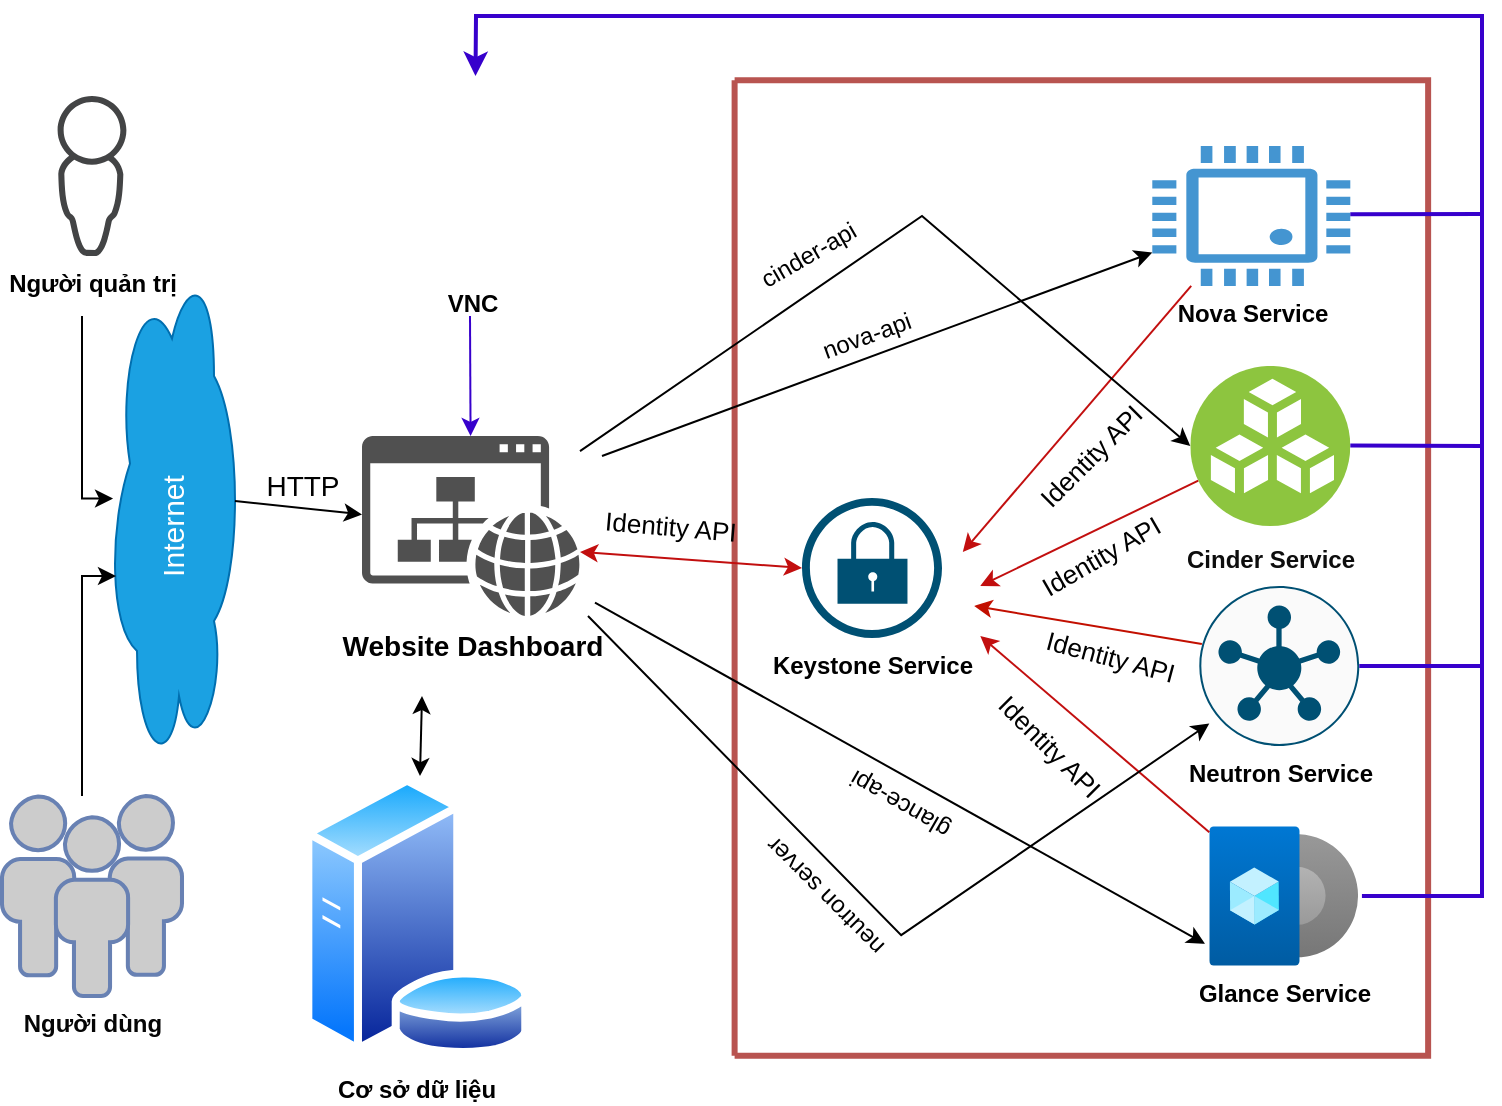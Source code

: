 <mxfile version="22.1.11" type="github">
  <diagram name="Page-1" id="D9cpyFHXWtnx6GXQsUDi">
    <mxGraphModel dx="1209" dy="653" grid="1" gridSize="10" guides="1" tooltips="1" connect="1" arrows="1" fold="1" page="1" pageScale="1" pageWidth="850" pageHeight="1100" math="0" shadow="0">
      <root>
        <mxCell id="0" />
        <mxCell id="1" parent="0" />
        <mxCell id="l-VTWjTcSNMJfbKm88as-1" value="&lt;font style=&quot;font-size: 15px;&quot;&gt;Internet&lt;/font&gt;" style="ellipse;shape=cloud;whiteSpace=wrap;html=1;fillColor=#1ba1e2;fontColor=#ffffff;strokeColor=#006EAF;rotation=-90;" parent="1" vertex="1">
          <mxGeometry x="-10.0" y="500" width="250" height="70" as="geometry" />
        </mxCell>
        <mxCell id="sRyScJLp0bJK4ph1ixYr-7" style="edgeStyle=orthogonalEdgeStyle;rounded=0;orthogonalLoop=1;jettySize=auto;html=1;entryX=0.4;entryY=0.1;entryDx=0;entryDy=0;entryPerimeter=0;" edge="1" parent="1" source="l-VTWjTcSNMJfbKm88as-8" target="l-VTWjTcSNMJfbKm88as-1">
          <mxGeometry relative="1" as="geometry">
            <mxPoint x="40" y="560" as="targetPoint" />
            <Array as="points">
              <mxPoint x="70" y="560" />
            </Array>
          </mxGeometry>
        </mxCell>
        <mxCell id="l-VTWjTcSNMJfbKm88as-8" value="&lt;b&gt;&lt;font color=&quot;#050505&quot;&gt;Người dùng&lt;/font&gt;&lt;/b&gt;" style="fontColor=#0066CC;verticalAlign=top;verticalLabelPosition=bottom;labelPosition=center;align=center;html=1;outlineConnect=0;fillColor=#CCCCCC;strokeColor=#6881B3;gradientColor=none;gradientDirection=north;strokeWidth=2;shape=mxgraph.networks.users;" parent="1" vertex="1">
          <mxGeometry x="30" y="670" width="90" height="100" as="geometry" />
        </mxCell>
        <mxCell id="l-VTWjTcSNMJfbKm88as-9" value="&lt;b&gt;Cơ sở dữ liệu&lt;/b&gt;" style="image;aspect=fixed;perimeter=ellipsePerimeter;html=1;align=center;shadow=0;dashed=0;spacingTop=3;image=img/lib/active_directory/database_server.svg;" parent="1" vertex="1">
          <mxGeometry x="180" y="660" width="114.8" height="140" as="geometry" />
        </mxCell>
        <mxCell id="l-VTWjTcSNMJfbKm88as-10" value="" style="swimlane;startSize=0;strokeWidth=3;fillColor=#f8cecc;strokeColor=#b85450;rotation=-90;" parent="1" vertex="1">
          <mxGeometry x="325.78" y="382.59" width="487.81" height="346.76" as="geometry">
            <mxRectangle x="400" y="740" width="50" height="40" as="alternateBounds" />
          </mxGeometry>
        </mxCell>
        <mxCell id="l-VTWjTcSNMJfbKm88as-11" value="&lt;b&gt;Nova Service&lt;/b&gt;" style="pointerEvents=1;shadow=0;dashed=0;html=1;strokeColor=none;fillColor=#4495D1;labelPosition=center;verticalLabelPosition=bottom;verticalAlign=top;align=center;outlineConnect=0;shape=mxgraph.veeam.cpu;rotation=0;" parent="l-VTWjTcSNMJfbKm88as-10" vertex="1">
          <mxGeometry x="279.37" y="-37.62" width="99" height="70" as="geometry" />
        </mxCell>
        <mxCell id="l-VTWjTcSNMJfbKm88as-13" value="&lt;b&gt;Neutron Service&lt;/b&gt;" style="sketch=0;points=[[0.5,0,0],[1,0.5,0],[0.5,1,0],[0,0.5,0],[0.145,0.145,0],[0.856,0.145,0],[0.855,0.856,0],[0.145,0.855,0]];verticalLabelPosition=bottom;html=1;verticalAlign=top;aspect=fixed;align=center;pointerEvents=1;shape=mxgraph.cisco19.rect;prIcon=vsmart;fillColor=#FAFAFA;strokeColor=#005073;rotation=0;" parent="l-VTWjTcSNMJfbKm88as-10" vertex="1">
          <mxGeometry x="302.87" y="182.38" width="80" height="80" as="geometry" />
        </mxCell>
        <mxCell id="l-VTWjTcSNMJfbKm88as-14" value="&lt;b&gt;Glance Service&lt;/b&gt;" style="image;aspect=fixed;html=1;points=[];align=center;fontSize=12;image=img/lib/azure2/other/Image_Definition.svg;rotation=0;" parent="l-VTWjTcSNMJfbKm88as-10" vertex="1">
          <mxGeometry x="307.87" y="302.38" width="74.38" height="70" as="geometry" />
        </mxCell>
        <mxCell id="l-VTWjTcSNMJfbKm88as-15" value="&lt;font color=&quot;#0d0d0d&quot;&gt;&lt;b&gt;Cinder Service&lt;/b&gt;&lt;/font&gt;" style="image;aspect=fixed;perimeter=ellipsePerimeter;html=1;align=center;shadow=0;dashed=0;fontColor=#4277BB;labelBackgroundColor=default;fontSize=12;spacingTop=3;image=img/lib/ibm/vpc/BlockStorage.svg;rotation=0;" parent="l-VTWjTcSNMJfbKm88as-10" vertex="1">
          <mxGeometry x="298.37" y="72.38" width="80" height="80" as="geometry" />
        </mxCell>
        <mxCell id="l-VTWjTcSNMJfbKm88as-17" value="&lt;b&gt;Keystone Service&lt;/b&gt;" style="sketch=0;points=[[0.5,0,0],[1,0.5,0],[0.5,1,0],[0,0.5,0],[0.145,0.145,0],[0.856,0.145,0],[0.855,0.856,0],[0.145,0.855,0]];verticalLabelPosition=bottom;html=1;verticalAlign=top;aspect=fixed;align=center;pointerEvents=1;shape=mxgraph.cisco19.lock;fillColor=#005073;strokeColor=none;rotation=0;" parent="l-VTWjTcSNMJfbKm88as-10" vertex="1">
          <mxGeometry x="104.22" y="138.38" width="70" height="70" as="geometry" />
        </mxCell>
        <mxCell id="l-VTWjTcSNMJfbKm88as-37" value="glance-api" style="text;html=1;align=center;verticalAlign=middle;resizable=0;points=[];autosize=1;strokeColor=none;fillColor=none;rotation=-150;" parent="l-VTWjTcSNMJfbKm88as-10" vertex="1">
          <mxGeometry x="113.37" y="277" width="80" height="30" as="geometry" />
        </mxCell>
        <mxCell id="l-VTWjTcSNMJfbKm88as-45" value="cinder-api" style="text;html=1;align=center;verticalAlign=middle;resizable=0;points=[];autosize=1;strokeColor=none;fillColor=none;rotation=-30;" parent="l-VTWjTcSNMJfbKm88as-10" vertex="1">
          <mxGeometry x="66.77" y="2.38" width="80" height="30" as="geometry" />
        </mxCell>
        <mxCell id="l-VTWjTcSNMJfbKm88as-47" value="nova-api" style="text;html=1;align=center;verticalAlign=middle;resizable=0;points=[];autosize=1;strokeColor=none;fillColor=none;rotation=-20;" parent="l-VTWjTcSNMJfbKm88as-10" vertex="1">
          <mxGeometry x="101.64" y="42.38" width="70" height="30" as="geometry" />
        </mxCell>
        <mxCell id="l-VTWjTcSNMJfbKm88as-48" value="" style="endArrow=classic;html=1;rounded=0;entryX=0.145;entryY=0.855;entryDx=0;entryDy=0;entryPerimeter=0;strokeColor=#c20f0f;" parent="l-VTWjTcSNMJfbKm88as-10" source="l-VTWjTcSNMJfbKm88as-14" edge="1">
          <mxGeometry width="50" height="50" relative="1" as="geometry">
            <mxPoint x="293.37" y="379.38" as="sourcePoint" />
            <mxPoint x="193.37" y="207.38" as="targetPoint" />
          </mxGeometry>
        </mxCell>
        <mxCell id="l-VTWjTcSNMJfbKm88as-49" value="" style="endArrow=classic;html=1;rounded=0;exitX=0.016;exitY=0.363;exitDx=0;exitDy=0;exitPerimeter=0;strokeColor=#c20f00;" parent="l-VTWjTcSNMJfbKm88as-10" source="l-VTWjTcSNMJfbKm88as-13" edge="1">
          <mxGeometry width="50" height="50" relative="1" as="geometry">
            <mxPoint x="316.42" y="203.98" as="sourcePoint" />
            <mxPoint x="190.32" y="192.38" as="targetPoint" />
          </mxGeometry>
        </mxCell>
        <mxCell id="l-VTWjTcSNMJfbKm88as-50" value="" style="endArrow=classic;html=1;rounded=0;strokeColor=#c20f0f;" parent="l-VTWjTcSNMJfbKm88as-10" source="l-VTWjTcSNMJfbKm88as-15" edge="1">
          <mxGeometry width="50" height="50" relative="1" as="geometry">
            <mxPoint x="305.37" y="137.38" as="sourcePoint" />
            <mxPoint x="193.37" y="182.38" as="targetPoint" />
          </mxGeometry>
        </mxCell>
        <mxCell id="l-VTWjTcSNMJfbKm88as-51" value="" style="endArrow=classic;html=1;rounded=0;strokeColor=#c20f0f;entryX=0.749;entryY=0.938;entryDx=0;entryDy=0;entryPerimeter=0;" parent="l-VTWjTcSNMJfbKm88as-10" source="l-VTWjTcSNMJfbKm88as-11" edge="1">
          <mxGeometry width="50" height="50" relative="1" as="geometry">
            <mxPoint x="303.989" y="2.38" as="sourcePoint" />
            <mxPoint x="184.62" y="165.38" as="targetPoint" />
          </mxGeometry>
        </mxCell>
        <mxCell id="l-VTWjTcSNMJfbKm88as-59" value="Identity API" style="text;html=1;align=center;verticalAlign=middle;resizable=0;points=[];autosize=1;strokeColor=none;fillColor=none;fontSize=13;rotation=45;" parent="l-VTWjTcSNMJfbKm88as-10" vertex="1">
          <mxGeometry x="183.37" y="247" width="90" height="30" as="geometry" />
        </mxCell>
        <mxCell id="l-VTWjTcSNMJfbKm88as-79" value="Identity API" style="text;html=1;align=center;verticalAlign=middle;resizable=0;points=[];autosize=1;strokeColor=none;fillColor=none;fontSize=13;rotation=15;" parent="l-VTWjTcSNMJfbKm88as-10" vertex="1">
          <mxGeometry x="212.87" y="202.38" width="90" height="30" as="geometry" />
        </mxCell>
        <mxCell id="l-VTWjTcSNMJfbKm88as-80" value="Identity API" style="text;html=1;align=center;verticalAlign=middle;resizable=0;points=[];autosize=1;strokeColor=none;fillColor=none;fontSize=13;rotation=-30;" parent="l-VTWjTcSNMJfbKm88as-10" vertex="1">
          <mxGeometry x="208.37" y="152.38" width="90" height="30" as="geometry" />
        </mxCell>
        <mxCell id="l-VTWjTcSNMJfbKm88as-81" value="Identity API" style="text;html=1;align=center;verticalAlign=middle;resizable=0;points=[];autosize=1;strokeColor=none;fillColor=none;fontSize=13;rotation=-45;" parent="l-VTWjTcSNMJfbKm88as-10" vertex="1">
          <mxGeometry x="203.37" y="102.38" width="90" height="30" as="geometry" />
        </mxCell>
        <mxCell id="l-VTWjTcSNMJfbKm88as-82" value="" style="shape=image;verticalLabelPosition=bottom;labelBackgroundColor=default;verticalAlign=top;aspect=fixed;imageAspect=0;image=https://upload.wikimedia.org/wikipedia/commons/thumb/e/e6/OpenStack%C2%AE_Logo_2016.svg/1200px-OpenStack%C2%AE_Logo_2016.svg.png;rotation=0;" parent="l-VTWjTcSNMJfbKm88as-10" vertex="1">
          <mxGeometry x="84.92" y="-62.59" width="103.45" height="50" as="geometry" />
        </mxCell>
        <mxCell id="sRyScJLp0bJK4ph1ixYr-10" value="" style="endArrow=classic;html=1;rounded=0;entryX=0.145;entryY=0.855;entryDx=0;entryDy=0;entryPerimeter=0;" edge="1" parent="l-VTWjTcSNMJfbKm88as-10">
          <mxGeometry width="50" height="50" relative="1" as="geometry">
            <mxPoint x="-2.79" y="197.38" as="sourcePoint" />
            <mxPoint x="307.87" y="251.16" as="targetPoint" />
            <Array as="points">
              <mxPoint x="153.81" y="357" />
            </Array>
          </mxGeometry>
        </mxCell>
        <mxCell id="l-VTWjTcSNMJfbKm88as-41" value="neutron server" style="text;html=1;align=center;verticalAlign=middle;resizable=0;points=[];autosize=1;strokeColor=none;fillColor=none;rotation=-135;" parent="l-VTWjTcSNMJfbKm88as-10" vertex="1">
          <mxGeometry x="66.77" y="322.76" width="100" height="30" as="geometry" />
        </mxCell>
        <mxCell id="sRyScJLp0bJK4ph1ixYr-41" value="" style="endArrow=none;html=1;rounded=0;exitX=0.948;exitY=0.438;exitDx=0;exitDy=0;exitPerimeter=0;fillColor=#6a00ff;strokeColor=#3700CC;strokeWidth=2;" edge="1" parent="l-VTWjTcSNMJfbKm88as-10">
          <mxGeometry width="50" height="50" relative="1" as="geometry">
            <mxPoint x="378.37" y="112.22" as="sourcePoint" />
            <mxPoint x="444.22" y="112.41" as="targetPoint" />
          </mxGeometry>
        </mxCell>
        <mxCell id="sRyScJLp0bJK4ph1ixYr-42" value="" style="endArrow=none;html=1;rounded=0;fillColor=#6a00ff;strokeColor=#3700CC;strokeWidth=2;" edge="1" parent="l-VTWjTcSNMJfbKm88as-10">
          <mxGeometry width="50" height="50" relative="1" as="geometry">
            <mxPoint x="378.37" y="-3.49" as="sourcePoint" />
            <mxPoint x="444.22" y="-3.59" as="targetPoint" />
          </mxGeometry>
        </mxCell>
        <mxCell id="l-VTWjTcSNMJfbKm88as-18" value="&lt;b&gt;Người quản trị&lt;/b&gt;" style="sketch=0;pointerEvents=1;shadow=0;dashed=0;html=1;strokeColor=none;fillColor=#434445;aspect=fixed;labelPosition=center;verticalLabelPosition=bottom;verticalAlign=top;align=center;outlineConnect=0;shape=mxgraph.vvd.administrator;" parent="1" vertex="1">
          <mxGeometry x="57.8" y="320" width="34.4" height="80" as="geometry" />
        </mxCell>
        <mxCell id="l-VTWjTcSNMJfbKm88as-26" value="&lt;font style=&quot;font-size: 14px;&quot;&gt;&lt;b&gt;Website Dashboard&lt;/b&gt;&lt;/font&gt;" style="sketch=0;pointerEvents=1;shadow=0;dashed=0;html=1;strokeColor=none;fillColor=#505050;labelPosition=center;verticalLabelPosition=bottom;verticalAlign=top;outlineConnect=0;align=center;shape=mxgraph.office.concepts.website;" parent="1" vertex="1">
          <mxGeometry x="210" y="490" width="109" height="90" as="geometry" />
        </mxCell>
        <mxCell id="l-VTWjTcSNMJfbKm88as-27" value="" style="endArrow=classic;html=1;rounded=0;exitX=0.55;exitY=0.95;exitDx=0;exitDy=0;exitPerimeter=0;" parent="1" edge="1" target="l-VTWjTcSNMJfbKm88as-26" source="l-VTWjTcSNMJfbKm88as-1">
          <mxGeometry width="50" height="50" relative="1" as="geometry">
            <mxPoint x="140" y="250" as="sourcePoint" />
            <mxPoint x="140" y="320" as="targetPoint" />
          </mxGeometry>
        </mxCell>
        <mxCell id="l-VTWjTcSNMJfbKm88as-28" value="&lt;font style=&quot;font-size: 14px;&quot;&gt;HTTP&lt;/font&gt;" style="text;html=1;align=center;verticalAlign=middle;resizable=0;points=[];autosize=1;strokeColor=none;fillColor=none;rotation=0;" parent="1" vertex="1">
          <mxGeometry x="150" y="500" width="60" height="30" as="geometry" />
        </mxCell>
        <mxCell id="l-VTWjTcSNMJfbKm88as-34" value="Identity API" style="text;html=1;align=center;verticalAlign=middle;resizable=0;points=[];autosize=1;strokeColor=none;fillColor=none;fontSize=13;rotation=5;" parent="1" vertex="1">
          <mxGeometry x="319" y="520" width="90" height="30" as="geometry" />
        </mxCell>
        <mxCell id="l-VTWjTcSNMJfbKm88as-21" value="&lt;b&gt;VNC&lt;/b&gt;" style="shape=image;html=1;verticalAlign=top;verticalLabelPosition=bottom;labelBackgroundColor=#ffffff;imageAspect=0;aspect=fixed;image=https://cdn4.iconfinder.com/data/icons/success-filloutline/64/website-seo_and_web-internet-technology-application-128.png" parent="1" vertex="1">
          <mxGeometry x="214.5" y="310" width="100" height="100" as="geometry" />
        </mxCell>
        <mxCell id="l-VTWjTcSNMJfbKm88as-85" value="" style="endArrow=classic;startArrow=classic;html=1;rounded=0;" parent="1" target="l-VTWjTcSNMJfbKm88as-9" edge="1">
          <mxGeometry width="50" height="50" relative="1" as="geometry">
            <mxPoint x="240" y="620" as="sourcePoint" />
            <mxPoint x="230" y="340" as="targetPoint" />
          </mxGeometry>
        </mxCell>
        <mxCell id="l-VTWjTcSNMJfbKm88as-95" value="" style="endArrow=classic;html=1;rounded=0;fillColor=#6a00ff;strokeColor=#3700CC;" parent="1" edge="1" target="l-VTWjTcSNMJfbKm88as-26">
          <mxGeometry width="50" height="50" relative="1" as="geometry">
            <mxPoint x="264" y="430" as="sourcePoint" />
            <mxPoint x="314.29" y="280" as="targetPoint" />
          </mxGeometry>
        </mxCell>
        <mxCell id="l-VTWjTcSNMJfbKm88as-33" value="" style="endArrow=classic;startArrow=classic;html=1;rounded=0;fontColor=#f53838;strokeColor=#c20f0f;exitX=0;exitY=0.5;exitDx=0;exitDy=0;exitPerimeter=0;" parent="1" edge="1" source="l-VTWjTcSNMJfbKm88as-17">
          <mxGeometry width="50" height="50" relative="1" as="geometry">
            <mxPoint x="465.75" y="570" as="sourcePoint" />
            <mxPoint x="319.0" y="547.942" as="targetPoint" />
            <Array as="points" />
          </mxGeometry>
        </mxCell>
        <mxCell id="sRyScJLp0bJK4ph1ixYr-5" style="edgeStyle=orthogonalEdgeStyle;rounded=0;orthogonalLoop=1;jettySize=auto;html=1;entryX=0.555;entryY=0.079;entryDx=0;entryDy=0;entryPerimeter=0;" edge="1" parent="1" target="l-VTWjTcSNMJfbKm88as-1">
          <mxGeometry relative="1" as="geometry">
            <mxPoint x="70" y="430" as="sourcePoint" />
            <Array as="points">
              <mxPoint x="70" y="430" />
              <mxPoint x="70" y="521" />
            </Array>
          </mxGeometry>
        </mxCell>
        <mxCell id="sRyScJLp0bJK4ph1ixYr-8" value="" style="endArrow=classic;html=1;rounded=0;entryX=-0.029;entryY=0.842;entryDx=0;entryDy=0;entryPerimeter=0;" edge="1" parent="1" target="l-VTWjTcSNMJfbKm88as-14">
          <mxGeometry width="50" height="50" relative="1" as="geometry">
            <mxPoint x="326.49" y="573.36" as="sourcePoint" />
            <mxPoint x="629.062" y="716.63" as="targetPoint" />
          </mxGeometry>
        </mxCell>
        <mxCell id="sRyScJLp0bJK4ph1ixYr-32" value="" style="endArrow=classic;html=1;rounded=0;" edge="1" parent="1" target="l-VTWjTcSNMJfbKm88as-11">
          <mxGeometry width="50" height="50" relative="1" as="geometry">
            <mxPoint x="330" y="500" as="sourcePoint" />
            <mxPoint x="380" y="460" as="targetPoint" />
          </mxGeometry>
        </mxCell>
        <mxCell id="sRyScJLp0bJK4ph1ixYr-33" value="" style="endArrow=classic;html=1;rounded=0;entryX=0;entryY=0.5;entryDx=0;entryDy=0;" edge="1" parent="1" source="l-VTWjTcSNMJfbKm88as-26" target="l-VTWjTcSNMJfbKm88as-15">
          <mxGeometry width="50" height="50" relative="1" as="geometry">
            <mxPoint x="330" y="460" as="sourcePoint" />
            <mxPoint x="380" y="410" as="targetPoint" />
            <Array as="points">
              <mxPoint x="490" y="380" />
            </Array>
          </mxGeometry>
        </mxCell>
        <mxCell id="sRyScJLp0bJK4ph1ixYr-38" value="" style="endArrow=classic;html=1;rounded=0;entryX=0.5;entryY=0;entryDx=0;entryDy=0;exitX=1.026;exitY=0.5;exitDx=0;exitDy=0;exitPerimeter=0;fillColor=#6a00ff;strokeColor=#3700CC;strokeWidth=2;" edge="1" parent="1" source="l-VTWjTcSNMJfbKm88as-14">
          <mxGeometry width="50" height="50" relative="1" as="geometry">
            <mxPoint x="262.25" y="260" as="sourcePoint" />
            <mxPoint x="266.75" y="310" as="targetPoint" />
            <Array as="points">
              <mxPoint x="770" y="720" />
              <mxPoint x="770" y="380" />
              <mxPoint x="770" y="280" />
              <mxPoint x="660" y="280" />
              <mxPoint x="267" y="280" />
            </Array>
          </mxGeometry>
        </mxCell>
        <mxCell id="sRyScJLp0bJK4ph1ixYr-40" value="" style="endArrow=none;html=1;rounded=0;exitX=1;exitY=0.5;exitDx=0;exitDy=0;exitPerimeter=0;fillColor=#6a00ff;strokeColor=#3700CC;strokeWidth=2;" edge="1" parent="1" source="l-VTWjTcSNMJfbKm88as-13">
          <mxGeometry width="50" height="50" relative="1" as="geometry">
            <mxPoint x="770" y="650" as="sourcePoint" />
            <mxPoint x="770" y="605" as="targetPoint" />
          </mxGeometry>
        </mxCell>
      </root>
    </mxGraphModel>
  </diagram>
</mxfile>
